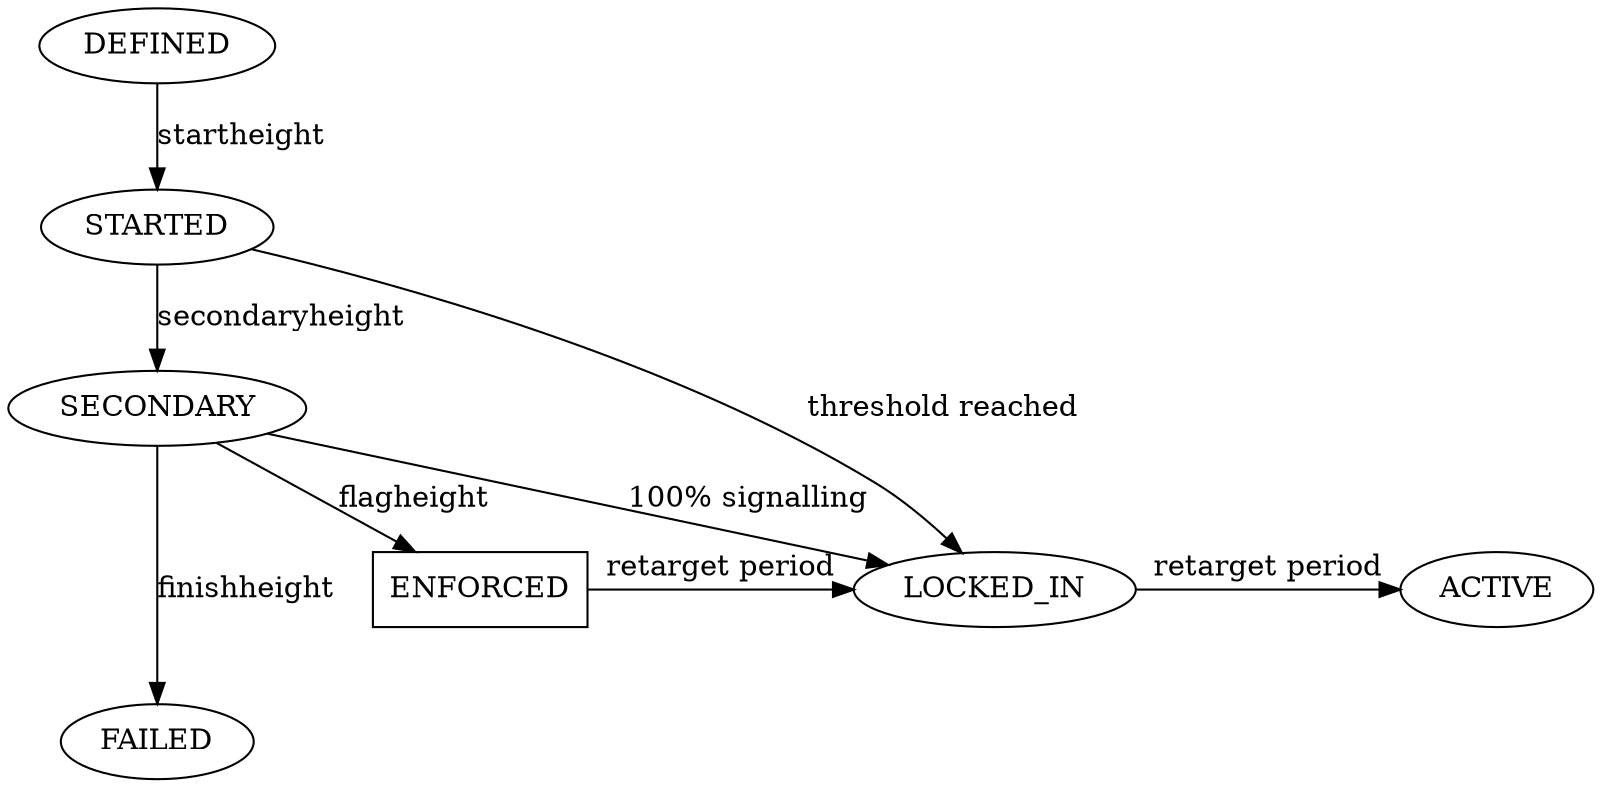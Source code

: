 digraph {
  "rankdir"="TD";

  "DEFINED" -> "STARTED" [label="startheight"];
  "STARTED" -> "SECONDARY" [label="secondaryheight"];

  "STARTED" -> "LOCKED_IN" [label="threshold reached"];
  "SECONDARY" -> "LOCKED_IN" [label="100% signalling"];

  "SECONDARY" -> "FAILED" [label="finishheight"];

  "ENFORCED" [shape=box];
  "SECONDARY" -> "ENFORCED" [label="flagheight"];
  "ENFORCED" -> "LOCKED_IN" [label="retarget period"];

  "LOCKED_IN" -> "ACTIVE" [label="retarget period"];
  "ENFORCED" -> "FAILED" -> "LOCKED_IN" [style=invis];
  { rank=same; "ENFORCED" "LOCKED_IN"; "ACTIVE"; }

  "DEFINED" [group="time"];
  "STARTED" [group="time"];
  "SECONDARY" [group="time"];
  "FAILED" [group="time"];
}


